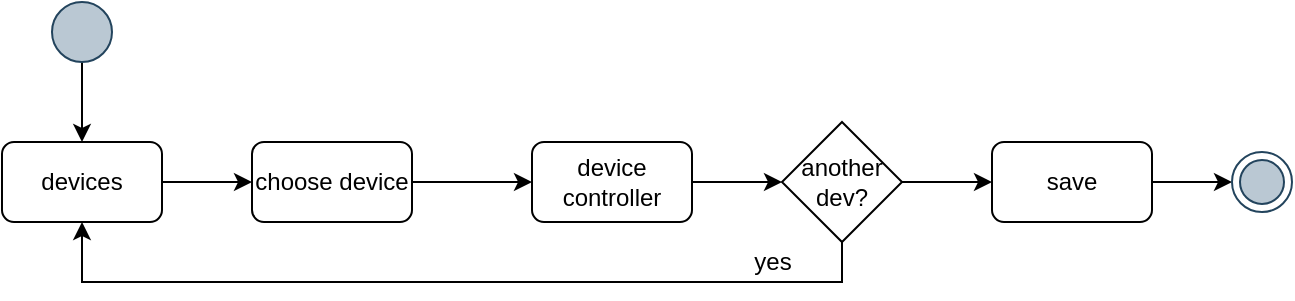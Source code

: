 <mxfile version="13.0.3" type="device"><diagram id="pQzpxjzGeTSppXP04pCC" name="Page-1"><mxGraphModel dx="1024" dy="592" grid="1" gridSize="10" guides="1" tooltips="1" connect="1" arrows="1" fold="1" page="1" pageScale="1" pageWidth="1169" pageHeight="1654" math="0" shadow="0"><root><mxCell id="0"/><mxCell id="1" parent="0"/><mxCell id="zSjNZJCEmEpN3tpZDCEM-3" style="edgeStyle=orthogonalEdgeStyle;rounded=0;orthogonalLoop=1;jettySize=auto;html=1;" edge="1" parent="1" source="zSjNZJCEmEpN3tpZDCEM-1" target="zSjNZJCEmEpN3tpZDCEM-2"><mxGeometry relative="1" as="geometry"/></mxCell><mxCell id="zSjNZJCEmEpN3tpZDCEM-1" value="" style="ellipse;whiteSpace=wrap;html=1;aspect=fixed;fillColor=#bac8d3;strokeColor=#23445d;" vertex="1" parent="1"><mxGeometry x="240" y="160" width="30" height="30" as="geometry"/></mxCell><mxCell id="zSjNZJCEmEpN3tpZDCEM-5" value="" style="edgeStyle=orthogonalEdgeStyle;rounded=0;orthogonalLoop=1;jettySize=auto;html=1;" edge="1" parent="1" source="zSjNZJCEmEpN3tpZDCEM-2" target="zSjNZJCEmEpN3tpZDCEM-4"><mxGeometry relative="1" as="geometry"/></mxCell><mxCell id="zSjNZJCEmEpN3tpZDCEM-2" value="devices" style="rounded=1;whiteSpace=wrap;html=1;" vertex="1" parent="1"><mxGeometry x="215" y="230" width="80" height="40" as="geometry"/></mxCell><mxCell id="zSjNZJCEmEpN3tpZDCEM-7" value="" style="edgeStyle=orthogonalEdgeStyle;rounded=0;orthogonalLoop=1;jettySize=auto;html=1;" edge="1" parent="1" source="zSjNZJCEmEpN3tpZDCEM-4" target="zSjNZJCEmEpN3tpZDCEM-6"><mxGeometry relative="1" as="geometry"/></mxCell><mxCell id="zSjNZJCEmEpN3tpZDCEM-4" value="choose device" style="rounded=1;whiteSpace=wrap;html=1;" vertex="1" parent="1"><mxGeometry x="340" y="230" width="80" height="40" as="geometry"/></mxCell><mxCell id="zSjNZJCEmEpN3tpZDCEM-11" value="" style="edgeStyle=orthogonalEdgeStyle;rounded=0;orthogonalLoop=1;jettySize=auto;html=1;" edge="1" parent="1" source="zSjNZJCEmEpN3tpZDCEM-6" target="zSjNZJCEmEpN3tpZDCEM-10"><mxGeometry relative="1" as="geometry"/></mxCell><mxCell id="zSjNZJCEmEpN3tpZDCEM-6" value="device controller" style="rounded=1;whiteSpace=wrap;html=1;" vertex="1" parent="1"><mxGeometry x="480" y="230" width="80" height="40" as="geometry"/></mxCell><mxCell id="zSjNZJCEmEpN3tpZDCEM-12" style="edgeStyle=orthogonalEdgeStyle;rounded=0;orthogonalLoop=1;jettySize=auto;html=1;entryX=0.5;entryY=1;entryDx=0;entryDy=0;" edge="1" parent="1" source="zSjNZJCEmEpN3tpZDCEM-10" target="zSjNZJCEmEpN3tpZDCEM-2"><mxGeometry relative="1" as="geometry"><Array as="points"><mxPoint x="635" y="300"/><mxPoint x="255" y="300"/></Array></mxGeometry></mxCell><mxCell id="zSjNZJCEmEpN3tpZDCEM-16" value="" style="edgeStyle=orthogonalEdgeStyle;rounded=0;orthogonalLoop=1;jettySize=auto;html=1;entryX=0;entryY=0.5;entryDx=0;entryDy=0;" edge="1" parent="1" source="zSjNZJCEmEpN3tpZDCEM-10" target="zSjNZJCEmEpN3tpZDCEM-17"><mxGeometry relative="1" as="geometry"><mxPoint x="780" y="250" as="targetPoint"/></mxGeometry></mxCell><mxCell id="zSjNZJCEmEpN3tpZDCEM-10" value="another dev?" style="rhombus;whiteSpace=wrap;html=1;" vertex="1" parent="1"><mxGeometry x="605" y="220" width="60" height="60" as="geometry"/></mxCell><mxCell id="zSjNZJCEmEpN3tpZDCEM-13" value="yes" style="text;html=1;align=center;verticalAlign=middle;resizable=0;points=[];autosize=1;" vertex="1" parent="1"><mxGeometry x="585" y="280" width="30" height="20" as="geometry"/></mxCell><mxCell id="zSjNZJCEmEpN3tpZDCEM-19" style="edgeStyle=orthogonalEdgeStyle;rounded=0;orthogonalLoop=1;jettySize=auto;html=1;entryX=0;entryY=0.5;entryDx=0;entryDy=0;" edge="1" parent="1" source="zSjNZJCEmEpN3tpZDCEM-17" target="zSjNZJCEmEpN3tpZDCEM-18"><mxGeometry relative="1" as="geometry"/></mxCell><mxCell id="zSjNZJCEmEpN3tpZDCEM-17" value="save" style="rounded=1;whiteSpace=wrap;html=1;" vertex="1" parent="1"><mxGeometry x="710" y="230" width="80" height="40" as="geometry"/></mxCell><mxCell id="zSjNZJCEmEpN3tpZDCEM-18" value="" style="ellipse;html=1;shape=endState;fillColor=#bac8d3;strokeColor=#23445d;" vertex="1" parent="1"><mxGeometry x="830" y="235" width="30" height="30" as="geometry"/></mxCell></root></mxGraphModel></diagram></mxfile>